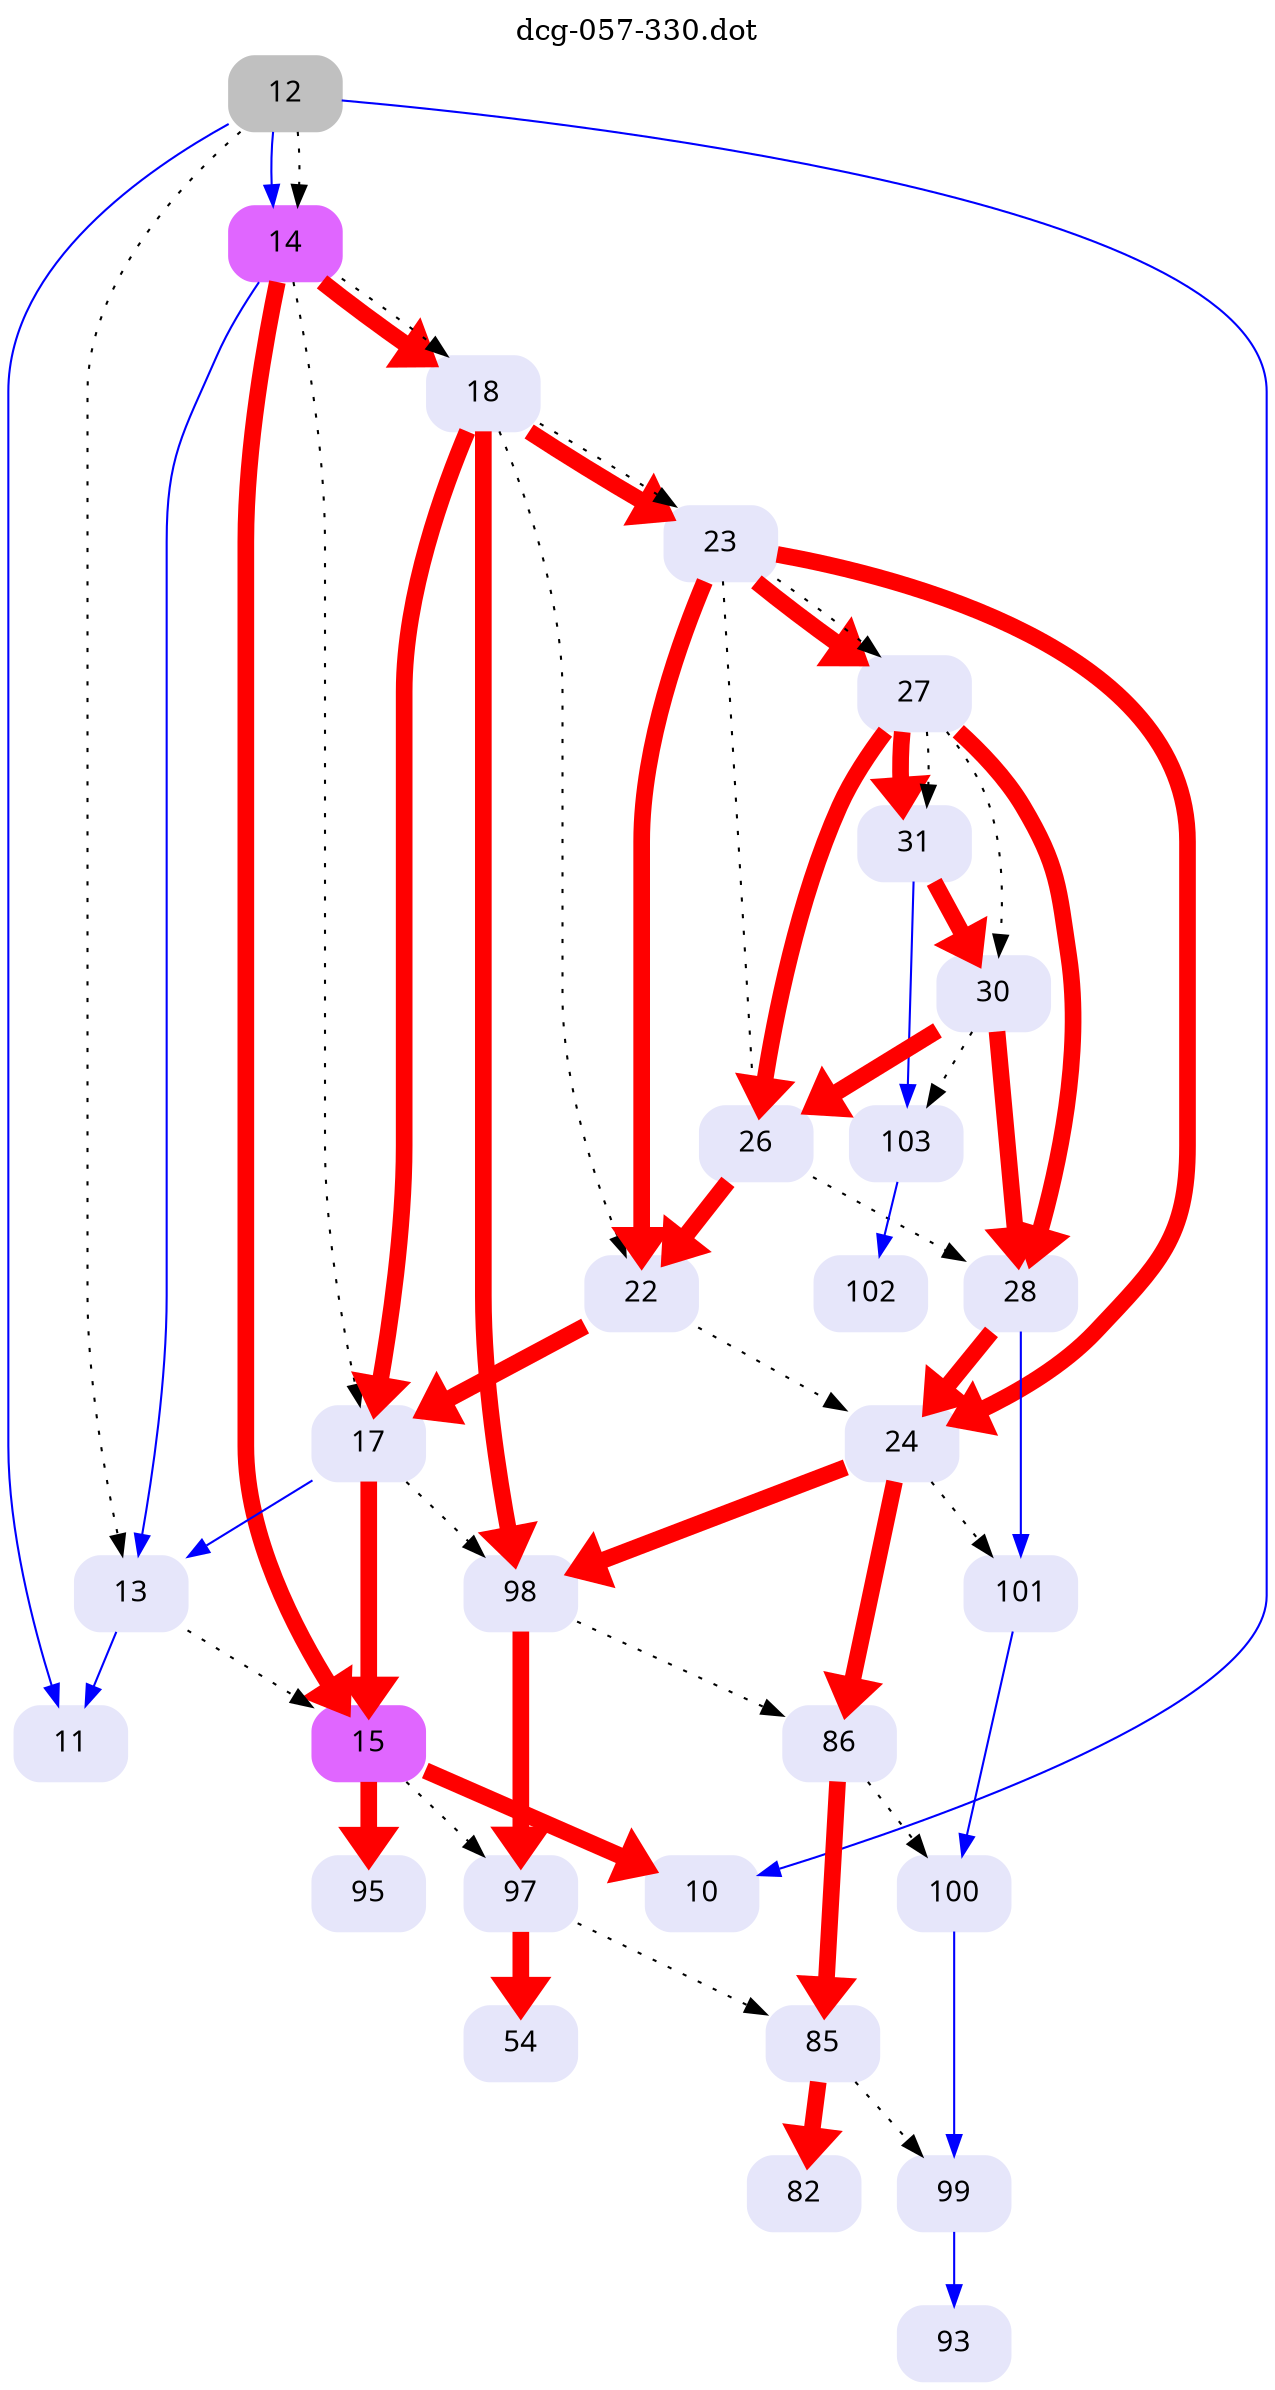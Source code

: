digraph dcg_57 {
  labelloc="t";
  label="dcg-057-330.dot";
  node [fontname="sans-serif"];
  node [shape=box style="rounded,filled"];
  n12 [label="12" color=grey];
  n12 -> n11 [color=blue penwidth=1];
  n12 -> n10 [color=blue penwidth=1];
  n12 -> n14 [color=blue penwidth=1];
  n12 -> n13 [style=dotted,label=""];
  n12 -> n14 [style=dotted,label=""];
  n14 [label="14" color=mediumorchid1];
  n14 -> n13 [color=blue penwidth=1];
  n14 -> n15 [color=red penwidth=8];
  n14 -> n18 [color=red penwidth=8];
  n14 -> n17 [style=dotted,label=""];
  n14 -> n18 [style=dotted,label=""];
  n18 [label="18" color=lavender];
  n18 -> n17 [color=red penwidth=8];
  n18 -> n98 [color=red penwidth=8];
  n18 -> n23 [color=red penwidth=8];
  n18 -> n22 [style=dotted,label=""];
  n18 -> n23 [style=dotted,label=""];
  n23 [label="23" color=lavender];
  n23 -> n22 [color=red penwidth=8];
  n23 -> n24 [color=red penwidth=8];
  n23 -> n27 [color=red penwidth=8];
  n23 -> n26 [style=dotted,label=""];
  n23 -> n27 [style=dotted,label=""];
  n27 [label="27" color=lavender];
  n27 -> n26 [color=red penwidth=8];
  n27 -> n28 [color=red penwidth=8];
  n27 -> n31 [color=red penwidth=8];
  n27 -> n30 [style=dotted,label=""];
  n27 -> n31 [style=dotted,label=""];
  n31 [label="31" color=lavender];
  n31 -> n30 [color=red penwidth=8];
  n31 -> n103 [color=blue penwidth=1];
  n103 [label="103" color=lavender];
  n103 -> n102 [color=blue penwidth=1];
  n102 [label="102" color=lavender];
  n30 [label="30" color=lavender];
  n30 -> n26 [color=red penwidth=8];
  n30 -> n28 [color=red penwidth=8];
  n30 -> n103 [style=dotted,label=""];
  n28 [label="28" color=lavender];
  n28 -> n24 [color=red penwidth=8];
  n28 -> n101 [color=blue penwidth=1];
  n101 [label="101" color=lavender];
  n101 -> n100 [color=blue penwidth=1];
  n100 [label="100" color=lavender];
  n100 -> n99 [color=blue penwidth=1];
  n99 [label="99" color=lavender];
  n99 -> n93 [color=blue penwidth=1];
  n93 [label="93" color=lavender];
  n24 [label="24" color=lavender];
  n24 -> n98 [color=red penwidth=8];
  n24 -> n86 [color=red penwidth=8];
  n24 -> n101 [style=dotted,label=""];
  n86 [label="86" color=lavender];
  n86 -> n85 [color=red penwidth=8];
  n86 -> n100 [style=dotted,label=""];
  n85 [label="85" color=lavender];
  n85 -> n82 [color=red penwidth=8];
  n85 -> n99 [style=dotted,label=""];
  n82 [label="82" color=lavender];
  n98 [label="98" color=lavender];
  n98 -> n97 [color=red penwidth=8];
  n98 -> n86 [style=dotted,label=""];
  n97 [label="97" color=lavender];
  n97 -> n54 [color=red penwidth=8];
  n97 -> n85 [style=dotted,label=""];
  n54 [label="54" color=lavender];
  n26 [label="26" color=lavender];
  n26 -> n22 [color=red penwidth=8];
  n26 -> n28 [style=dotted,label=""];
  n22 [label="22" color=lavender];
  n22 -> n17 [color=red penwidth=8];
  n22 -> n24 [style=dotted,label=""];
  n17 [label="17" color=lavender];
  n17 -> n13 [color=blue penwidth=1];
  n17 -> n15 [color=red penwidth=8];
  n17 -> n98 [style=dotted,label=""];
  n15 [label="15" color=mediumorchid1];
  n15 -> n10 [color=red penwidth=8];
  n15 -> n95 [color=red penwidth=8];
  n15 -> n97 [style=dotted,label=""];
  n95 [label="95" color=lavender];
  n10 [label="10" color=lavender];
  n13 [label="13" color=lavender];
  n13 -> n11 [color=blue penwidth=1];
  n13 -> n15 [style=dotted,label=""];
  n11 [label="11" color=lavender];
}
